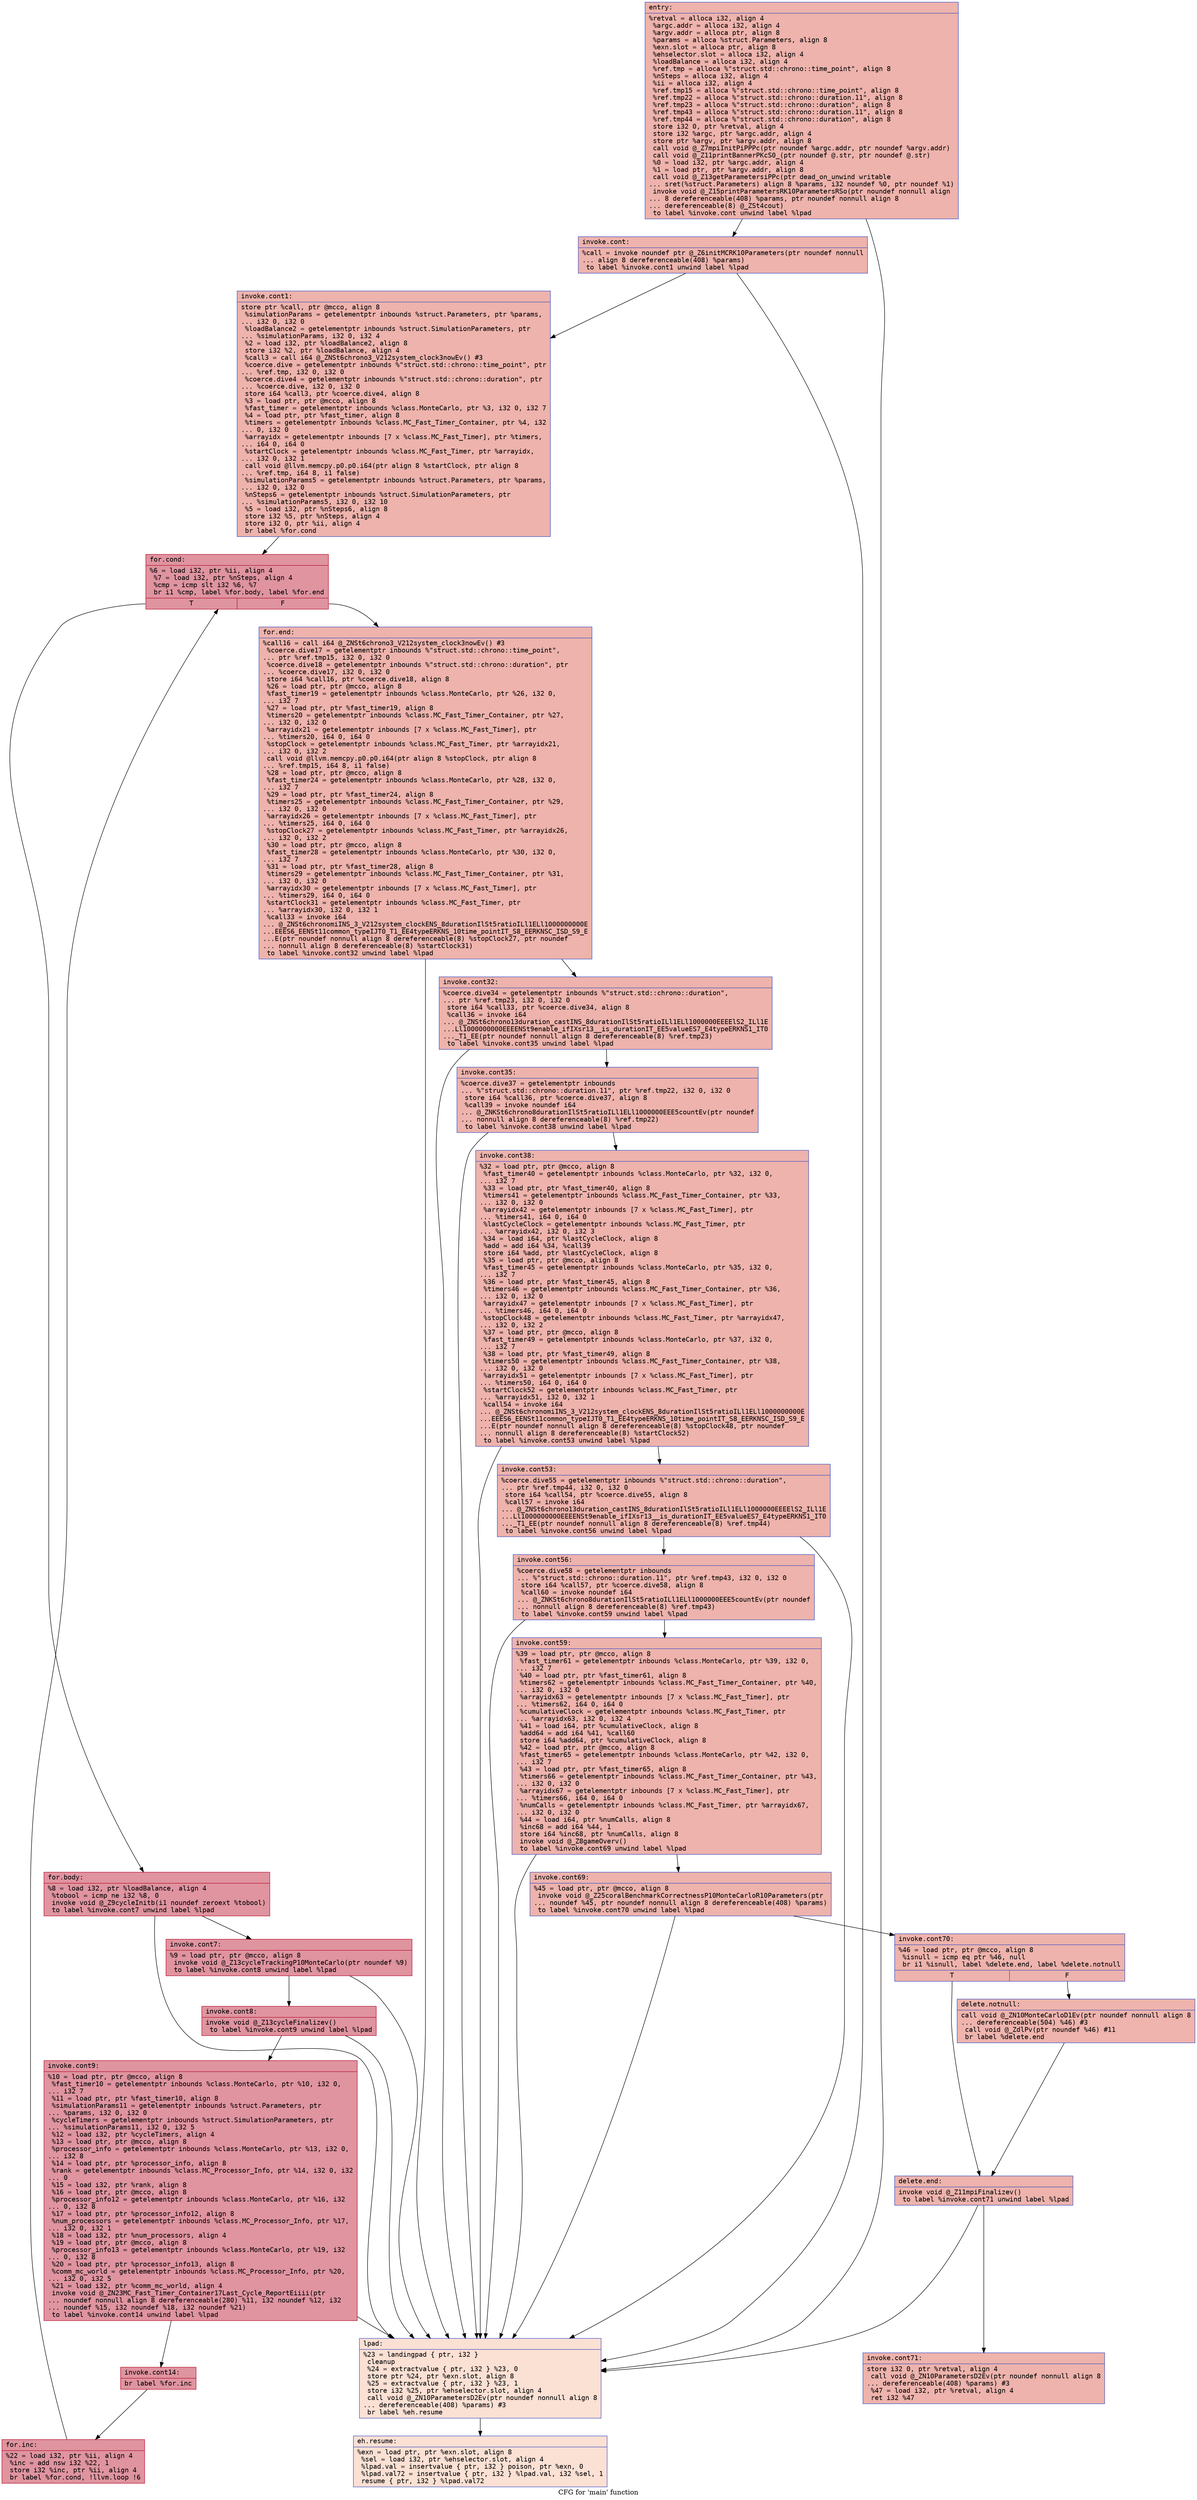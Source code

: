 digraph "CFG for 'main' function" {
	label="CFG for 'main' function";

	Node0x5617e7cdd3d0 [shape=record,color="#3d50c3ff", style=filled, fillcolor="#d6524470" fontname="Courier",label="{entry:\l|  %retval = alloca i32, align 4\l  %argc.addr = alloca i32, align 4\l  %argv.addr = alloca ptr, align 8\l  %params = alloca %struct.Parameters, align 8\l  %exn.slot = alloca ptr, align 8\l  %ehselector.slot = alloca i32, align 4\l  %loadBalance = alloca i32, align 4\l  %ref.tmp = alloca %\"struct.std::chrono::time_point\", align 8\l  %nSteps = alloca i32, align 4\l  %ii = alloca i32, align 4\l  %ref.tmp15 = alloca %\"struct.std::chrono::time_point\", align 8\l  %ref.tmp22 = alloca %\"struct.std::chrono::duration.11\", align 8\l  %ref.tmp23 = alloca %\"struct.std::chrono::duration\", align 8\l  %ref.tmp43 = alloca %\"struct.std::chrono::duration.11\", align 8\l  %ref.tmp44 = alloca %\"struct.std::chrono::duration\", align 8\l  store i32 0, ptr %retval, align 4\l  store i32 %argc, ptr %argc.addr, align 4\l  store ptr %argv, ptr %argv.addr, align 8\l  call void @_Z7mpiInitPiPPPc(ptr noundef %argc.addr, ptr noundef %argv.addr)\l  call void @_Z11printBannerPKcS0_(ptr noundef @.str, ptr noundef @.str)\l  %0 = load i32, ptr %argc.addr, align 4\l  %1 = load ptr, ptr %argv.addr, align 8\l  call void @_Z13getParametersiPPc(ptr dead_on_unwind writable\l... sret(%struct.Parameters) align 8 %params, i32 noundef %0, ptr noundef %1)\l  invoke void @_Z15printParametersRK10ParametersRSo(ptr noundef nonnull align\l... 8 dereferenceable(408) %params, ptr noundef nonnull align 8\l... dereferenceable(8) @_ZSt4cout)\l          to label %invoke.cont unwind label %lpad\l}"];
	Node0x5617e7cdd3d0 -> Node0x5617e7cdf130[tooltip="entry -> invoke.cont\nProbability 100.00%" ];
	Node0x5617e7cdd3d0 -> Node0x5617e7cdf1e0[tooltip="entry -> lpad\nProbability 0.00%" ];
	Node0x5617e7cdf130 [shape=record,color="#3d50c3ff", style=filled, fillcolor="#d6524470" fontname="Courier",label="{invoke.cont:\l|  %call = invoke noundef ptr @_Z6initMCRK10Parameters(ptr noundef nonnull\l... align 8 dereferenceable(408) %params)\l          to label %invoke.cont1 unwind label %lpad\l}"];
	Node0x5617e7cdf130 -> Node0x5617e7cdf530[tooltip="invoke.cont -> invoke.cont1\nProbability 100.00%" ];
	Node0x5617e7cdf130 -> Node0x5617e7cdf1e0[tooltip="invoke.cont -> lpad\nProbability 0.00%" ];
	Node0x5617e7cdf530 [shape=record,color="#3d50c3ff", style=filled, fillcolor="#d6524470" fontname="Courier",label="{invoke.cont1:\l|  store ptr %call, ptr @mcco, align 8\l  %simulationParams = getelementptr inbounds %struct.Parameters, ptr %params,\l... i32 0, i32 0\l  %loadBalance2 = getelementptr inbounds %struct.SimulationParameters, ptr\l... %simulationParams, i32 0, i32 4\l  %2 = load i32, ptr %loadBalance2, align 8\l  store i32 %2, ptr %loadBalance, align 4\l  %call3 = call i64 @_ZNSt6chrono3_V212system_clock3nowEv() #3\l  %coerce.dive = getelementptr inbounds %\"struct.std::chrono::time_point\", ptr\l... %ref.tmp, i32 0, i32 0\l  %coerce.dive4 = getelementptr inbounds %\"struct.std::chrono::duration\", ptr\l... %coerce.dive, i32 0, i32 0\l  store i64 %call3, ptr %coerce.dive4, align 8\l  %3 = load ptr, ptr @mcco, align 8\l  %fast_timer = getelementptr inbounds %class.MonteCarlo, ptr %3, i32 0, i32 7\l  %4 = load ptr, ptr %fast_timer, align 8\l  %timers = getelementptr inbounds %class.MC_Fast_Timer_Container, ptr %4, i32\l... 0, i32 0\l  %arrayidx = getelementptr inbounds [7 x %class.MC_Fast_Timer], ptr %timers,\l... i64 0, i64 0\l  %startClock = getelementptr inbounds %class.MC_Fast_Timer, ptr %arrayidx,\l... i32 0, i32 1\l  call void @llvm.memcpy.p0.p0.i64(ptr align 8 %startClock, ptr align 8\l... %ref.tmp, i64 8, i1 false)\l  %simulationParams5 = getelementptr inbounds %struct.Parameters, ptr %params,\l... i32 0, i32 0\l  %nSteps6 = getelementptr inbounds %struct.SimulationParameters, ptr\l... %simulationParams5, i32 0, i32 10\l  %5 = load i32, ptr %nSteps6, align 8\l  store i32 %5, ptr %nSteps, align 4\l  store i32 0, ptr %ii, align 4\l  br label %for.cond\l}"];
	Node0x5617e7cdf530 -> Node0x5617e7ce1f20[tooltip="invoke.cont1 -> for.cond\nProbability 100.00%" ];
	Node0x5617e7ce1f20 [shape=record,color="#b70d28ff", style=filled, fillcolor="#b70d2870" fontname="Courier",label="{for.cond:\l|  %6 = load i32, ptr %ii, align 4\l  %7 = load i32, ptr %nSteps, align 4\l  %cmp = icmp slt i32 %6, %7\l  br i1 %cmp, label %for.body, label %for.end\l|{<s0>T|<s1>F}}"];
	Node0x5617e7ce1f20:s0 -> Node0x5617e7ce21f0[tooltip="for.cond -> for.body\nProbability 96.88%" ];
	Node0x5617e7ce1f20:s1 -> Node0x5617e7ce2240[tooltip="for.cond -> for.end\nProbability 3.12%" ];
	Node0x5617e7ce21f0 [shape=record,color="#b70d28ff", style=filled, fillcolor="#b70d2870" fontname="Courier",label="{for.body:\l|  %8 = load i32, ptr %loadBalance, align 4\l  %tobool = icmp ne i32 %8, 0\l  invoke void @_Z9cycleInitb(i1 noundef zeroext %tobool)\l          to label %invoke.cont7 unwind label %lpad\l}"];
	Node0x5617e7ce21f0 -> Node0x5617e7ce2540[tooltip="for.body -> invoke.cont7\nProbability 100.00%" ];
	Node0x5617e7ce21f0 -> Node0x5617e7cdf1e0[tooltip="for.body -> lpad\nProbability 0.00%" ];
	Node0x5617e7ce2540 [shape=record,color="#b70d28ff", style=filled, fillcolor="#b70d2870" fontname="Courier",label="{invoke.cont7:\l|  %9 = load ptr, ptr @mcco, align 8\l  invoke void @_Z13cycleTrackingP10MonteCarlo(ptr noundef %9)\l          to label %invoke.cont8 unwind label %lpad\l}"];
	Node0x5617e7ce2540 -> Node0x5617e7ce28a0[tooltip="invoke.cont7 -> invoke.cont8\nProbability 100.00%" ];
	Node0x5617e7ce2540 -> Node0x5617e7cdf1e0[tooltip="invoke.cont7 -> lpad\nProbability 0.00%" ];
	Node0x5617e7ce28a0 [shape=record,color="#b70d28ff", style=filled, fillcolor="#b70d2870" fontname="Courier",label="{invoke.cont8:\l|  invoke void @_Z13cycleFinalizev()\l          to label %invoke.cont9 unwind label %lpad\l}"];
	Node0x5617e7ce28a0 -> Node0x5617e7ce2b60[tooltip="invoke.cont8 -> invoke.cont9\nProbability 100.00%" ];
	Node0x5617e7ce28a0 -> Node0x5617e7cdf1e0[tooltip="invoke.cont8 -> lpad\nProbability 0.00%" ];
	Node0x5617e7ce2b60 [shape=record,color="#b70d28ff", style=filled, fillcolor="#b70d2870" fontname="Courier",label="{invoke.cont9:\l|  %10 = load ptr, ptr @mcco, align 8\l  %fast_timer10 = getelementptr inbounds %class.MonteCarlo, ptr %10, i32 0,\l... i32 7\l  %11 = load ptr, ptr %fast_timer10, align 8\l  %simulationParams11 = getelementptr inbounds %struct.Parameters, ptr\l... %params, i32 0, i32 0\l  %cycleTimers = getelementptr inbounds %struct.SimulationParameters, ptr\l... %simulationParams11, i32 0, i32 5\l  %12 = load i32, ptr %cycleTimers, align 4\l  %13 = load ptr, ptr @mcco, align 8\l  %processor_info = getelementptr inbounds %class.MonteCarlo, ptr %13, i32 0,\l... i32 8\l  %14 = load ptr, ptr %processor_info, align 8\l  %rank = getelementptr inbounds %class.MC_Processor_Info, ptr %14, i32 0, i32\l... 0\l  %15 = load i32, ptr %rank, align 8\l  %16 = load ptr, ptr @mcco, align 8\l  %processor_info12 = getelementptr inbounds %class.MonteCarlo, ptr %16, i32\l... 0, i32 8\l  %17 = load ptr, ptr %processor_info12, align 8\l  %num_processors = getelementptr inbounds %class.MC_Processor_Info, ptr %17,\l... i32 0, i32 1\l  %18 = load i32, ptr %num_processors, align 4\l  %19 = load ptr, ptr @mcco, align 8\l  %processor_info13 = getelementptr inbounds %class.MonteCarlo, ptr %19, i32\l... 0, i32 8\l  %20 = load ptr, ptr %processor_info13, align 8\l  %comm_mc_world = getelementptr inbounds %class.MC_Processor_Info, ptr %20,\l... i32 0, i32 5\l  %21 = load i32, ptr %comm_mc_world, align 4\l  invoke void @_ZN23MC_Fast_Timer_Container17Last_Cycle_ReportEiiii(ptr\l... noundef nonnull align 8 dereferenceable(280) %11, i32 noundef %12, i32\l... noundef %15, i32 noundef %18, i32 noundef %21)\l          to label %invoke.cont14 unwind label %lpad\l}"];
	Node0x5617e7ce2b60 -> Node0x5617e7ce4320[tooltip="invoke.cont9 -> invoke.cont14\nProbability 100.00%" ];
	Node0x5617e7ce2b60 -> Node0x5617e7cdf1e0[tooltip="invoke.cont9 -> lpad\nProbability 0.00%" ];
	Node0x5617e7ce4320 [shape=record,color="#b70d28ff", style=filled, fillcolor="#b70d2870" fontname="Courier",label="{invoke.cont14:\l|  br label %for.inc\l}"];
	Node0x5617e7ce4320 -> Node0x5617e7ce4710[tooltip="invoke.cont14 -> for.inc\nProbability 100.00%" ];
	Node0x5617e7ce4710 [shape=record,color="#b70d28ff", style=filled, fillcolor="#b70d2870" fontname="Courier",label="{for.inc:\l|  %22 = load i32, ptr %ii, align 4\l  %inc = add nsw i32 %22, 1\l  store i32 %inc, ptr %ii, align 4\l  br label %for.cond, !llvm.loop !6\l}"];
	Node0x5617e7ce4710 -> Node0x5617e7ce1f20[tooltip="for.inc -> for.cond\nProbability 100.00%" ];
	Node0x5617e7cdf1e0 [shape=record,color="#3d50c3ff", style=filled, fillcolor="#f7b99e70" fontname="Courier",label="{lpad:\l|  %23 = landingpad \{ ptr, i32 \}\l          cleanup\l  %24 = extractvalue \{ ptr, i32 \} %23, 0\l  store ptr %24, ptr %exn.slot, align 8\l  %25 = extractvalue \{ ptr, i32 \} %23, 1\l  store i32 %25, ptr %ehselector.slot, align 4\l  call void @_ZN10ParametersD2Ev(ptr noundef nonnull align 8\l... dereferenceable(408) %params) #3\l  br label %eh.resume\l}"];
	Node0x5617e7cdf1e0 -> Node0x5617e7ce5960[tooltip="lpad -> eh.resume\nProbability 100.00%" ];
	Node0x5617e7ce2240 [shape=record,color="#3d50c3ff", style=filled, fillcolor="#d6524470" fontname="Courier",label="{for.end:\l|  %call16 = call i64 @_ZNSt6chrono3_V212system_clock3nowEv() #3\l  %coerce.dive17 = getelementptr inbounds %\"struct.std::chrono::time_point\",\l... ptr %ref.tmp15, i32 0, i32 0\l  %coerce.dive18 = getelementptr inbounds %\"struct.std::chrono::duration\", ptr\l... %coerce.dive17, i32 0, i32 0\l  store i64 %call16, ptr %coerce.dive18, align 8\l  %26 = load ptr, ptr @mcco, align 8\l  %fast_timer19 = getelementptr inbounds %class.MonteCarlo, ptr %26, i32 0,\l... i32 7\l  %27 = load ptr, ptr %fast_timer19, align 8\l  %timers20 = getelementptr inbounds %class.MC_Fast_Timer_Container, ptr %27,\l... i32 0, i32 0\l  %arrayidx21 = getelementptr inbounds [7 x %class.MC_Fast_Timer], ptr\l... %timers20, i64 0, i64 0\l  %stopClock = getelementptr inbounds %class.MC_Fast_Timer, ptr %arrayidx21,\l... i32 0, i32 2\l  call void @llvm.memcpy.p0.p0.i64(ptr align 8 %stopClock, ptr align 8\l... %ref.tmp15, i64 8, i1 false)\l  %28 = load ptr, ptr @mcco, align 8\l  %fast_timer24 = getelementptr inbounds %class.MonteCarlo, ptr %28, i32 0,\l... i32 7\l  %29 = load ptr, ptr %fast_timer24, align 8\l  %timers25 = getelementptr inbounds %class.MC_Fast_Timer_Container, ptr %29,\l... i32 0, i32 0\l  %arrayidx26 = getelementptr inbounds [7 x %class.MC_Fast_Timer], ptr\l... %timers25, i64 0, i64 0\l  %stopClock27 = getelementptr inbounds %class.MC_Fast_Timer, ptr %arrayidx26,\l... i32 0, i32 2\l  %30 = load ptr, ptr @mcco, align 8\l  %fast_timer28 = getelementptr inbounds %class.MonteCarlo, ptr %30, i32 0,\l... i32 7\l  %31 = load ptr, ptr %fast_timer28, align 8\l  %timers29 = getelementptr inbounds %class.MC_Fast_Timer_Container, ptr %31,\l... i32 0, i32 0\l  %arrayidx30 = getelementptr inbounds [7 x %class.MC_Fast_Timer], ptr\l... %timers29, i64 0, i64 0\l  %startClock31 = getelementptr inbounds %class.MC_Fast_Timer, ptr\l... %arrayidx30, i32 0, i32 1\l  %call33 = invoke i64\l... @_ZNSt6chronomiINS_3_V212system_clockENS_8durationIlSt5ratioILl1ELl1000000000E\l...EEES6_EENSt11common_typeIJT0_T1_EE4typeERKNS_10time_pointIT_S8_EERKNSC_ISD_S9_E\l...E(ptr noundef nonnull align 8 dereferenceable(8) %stopClock27, ptr noundef\l... nonnull align 8 dereferenceable(8) %startClock31)\l          to label %invoke.cont32 unwind label %lpad\l}"];
	Node0x5617e7ce2240 -> Node0x5617e7ce6e70[tooltip="for.end -> invoke.cont32\nProbability 100.00%" ];
	Node0x5617e7ce2240 -> Node0x5617e7cdf1e0[tooltip="for.end -> lpad\nProbability 0.00%" ];
	Node0x5617e7ce6e70 [shape=record,color="#3d50c3ff", style=filled, fillcolor="#d6524470" fontname="Courier",label="{invoke.cont32:\l|  %coerce.dive34 = getelementptr inbounds %\"struct.std::chrono::duration\",\l... ptr %ref.tmp23, i32 0, i32 0\l  store i64 %call33, ptr %coerce.dive34, align 8\l  %call36 = invoke i64\l... @_ZNSt6chrono13duration_castINS_8durationIlSt5ratioILl1ELl1000000EEEElS2_ILl1E\l...Ll1000000000EEEENSt9enable_ifIXsr13__is_durationIT_EE5valueES7_E4typeERKNS1_IT0\l..._T1_EE(ptr noundef nonnull align 8 dereferenceable(8) %ref.tmp23)\l          to label %invoke.cont35 unwind label %lpad\l}"];
	Node0x5617e7ce6e70 -> Node0x5617e7ce7360[tooltip="invoke.cont32 -> invoke.cont35\nProbability 100.00%" ];
	Node0x5617e7ce6e70 -> Node0x5617e7cdf1e0[tooltip="invoke.cont32 -> lpad\nProbability 0.00%" ];
	Node0x5617e7ce7360 [shape=record,color="#3d50c3ff", style=filled, fillcolor="#d6524470" fontname="Courier",label="{invoke.cont35:\l|  %coerce.dive37 = getelementptr inbounds\l... %\"struct.std::chrono::duration.11\", ptr %ref.tmp22, i32 0, i32 0\l  store i64 %call36, ptr %coerce.dive37, align 8\l  %call39 = invoke noundef i64\l... @_ZNKSt6chrono8durationIlSt5ratioILl1ELl1000000EEE5countEv(ptr noundef\l... nonnull align 8 dereferenceable(8) %ref.tmp22)\l          to label %invoke.cont38 unwind label %lpad\l}"];
	Node0x5617e7ce7360 -> Node0x5617e7ce7880[tooltip="invoke.cont35 -> invoke.cont38\nProbability 100.00%" ];
	Node0x5617e7ce7360 -> Node0x5617e7cdf1e0[tooltip="invoke.cont35 -> lpad\nProbability 0.00%" ];
	Node0x5617e7ce7880 [shape=record,color="#3d50c3ff", style=filled, fillcolor="#d6524470" fontname="Courier",label="{invoke.cont38:\l|  %32 = load ptr, ptr @mcco, align 8\l  %fast_timer40 = getelementptr inbounds %class.MonteCarlo, ptr %32, i32 0,\l... i32 7\l  %33 = load ptr, ptr %fast_timer40, align 8\l  %timers41 = getelementptr inbounds %class.MC_Fast_Timer_Container, ptr %33,\l... i32 0, i32 0\l  %arrayidx42 = getelementptr inbounds [7 x %class.MC_Fast_Timer], ptr\l... %timers41, i64 0, i64 0\l  %lastCycleClock = getelementptr inbounds %class.MC_Fast_Timer, ptr\l... %arrayidx42, i32 0, i32 3\l  %34 = load i64, ptr %lastCycleClock, align 8\l  %add = add i64 %34, %call39\l  store i64 %add, ptr %lastCycleClock, align 8\l  %35 = load ptr, ptr @mcco, align 8\l  %fast_timer45 = getelementptr inbounds %class.MonteCarlo, ptr %35, i32 0,\l... i32 7\l  %36 = load ptr, ptr %fast_timer45, align 8\l  %timers46 = getelementptr inbounds %class.MC_Fast_Timer_Container, ptr %36,\l... i32 0, i32 0\l  %arrayidx47 = getelementptr inbounds [7 x %class.MC_Fast_Timer], ptr\l... %timers46, i64 0, i64 0\l  %stopClock48 = getelementptr inbounds %class.MC_Fast_Timer, ptr %arrayidx47,\l... i32 0, i32 2\l  %37 = load ptr, ptr @mcco, align 8\l  %fast_timer49 = getelementptr inbounds %class.MonteCarlo, ptr %37, i32 0,\l... i32 7\l  %38 = load ptr, ptr %fast_timer49, align 8\l  %timers50 = getelementptr inbounds %class.MC_Fast_Timer_Container, ptr %38,\l... i32 0, i32 0\l  %arrayidx51 = getelementptr inbounds [7 x %class.MC_Fast_Timer], ptr\l... %timers50, i64 0, i64 0\l  %startClock52 = getelementptr inbounds %class.MC_Fast_Timer, ptr\l... %arrayidx51, i32 0, i32 1\l  %call54 = invoke i64\l... @_ZNSt6chronomiINS_3_V212system_clockENS_8durationIlSt5ratioILl1ELl1000000000E\l...EEES6_EENSt11common_typeIJT0_T1_EE4typeERKNS_10time_pointIT_S8_EERKNSC_ISD_S9_E\l...E(ptr noundef nonnull align 8 dereferenceable(8) %stopClock48, ptr noundef\l... nonnull align 8 dereferenceable(8) %startClock52)\l          to label %invoke.cont53 unwind label %lpad\l}"];
	Node0x5617e7ce7880 -> Node0x5617e7ce7830[tooltip="invoke.cont38 -> invoke.cont53\nProbability 100.00%" ];
	Node0x5617e7ce7880 -> Node0x5617e7cdf1e0[tooltip="invoke.cont38 -> lpad\nProbability 0.00%" ];
	Node0x5617e7ce7830 [shape=record,color="#3d50c3ff", style=filled, fillcolor="#d6524470" fontname="Courier",label="{invoke.cont53:\l|  %coerce.dive55 = getelementptr inbounds %\"struct.std::chrono::duration\",\l... ptr %ref.tmp44, i32 0, i32 0\l  store i64 %call54, ptr %coerce.dive55, align 8\l  %call57 = invoke i64\l... @_ZNSt6chrono13duration_castINS_8durationIlSt5ratioILl1ELl1000000EEEElS2_ILl1E\l...Ll1000000000EEEENSt9enable_ifIXsr13__is_durationIT_EE5valueES7_E4typeERKNS1_IT0\l..._T1_EE(ptr noundef nonnull align 8 dereferenceable(8) %ref.tmp44)\l          to label %invoke.cont56 unwind label %lpad\l}"];
	Node0x5617e7ce7830 -> Node0x5617e7ce97c0[tooltip="invoke.cont53 -> invoke.cont56\nProbability 100.00%" ];
	Node0x5617e7ce7830 -> Node0x5617e7cdf1e0[tooltip="invoke.cont53 -> lpad\nProbability 0.00%" ];
	Node0x5617e7ce97c0 [shape=record,color="#3d50c3ff", style=filled, fillcolor="#d6524470" fontname="Courier",label="{invoke.cont56:\l|  %coerce.dive58 = getelementptr inbounds\l... %\"struct.std::chrono::duration.11\", ptr %ref.tmp43, i32 0, i32 0\l  store i64 %call57, ptr %coerce.dive58, align 8\l  %call60 = invoke noundef i64\l... @_ZNKSt6chrono8durationIlSt5ratioILl1ELl1000000EEE5countEv(ptr noundef\l... nonnull align 8 dereferenceable(8) %ref.tmp43)\l          to label %invoke.cont59 unwind label %lpad\l}"];
	Node0x5617e7ce97c0 -> Node0x5617e7ce9b50[tooltip="invoke.cont56 -> invoke.cont59\nProbability 100.00%" ];
	Node0x5617e7ce97c0 -> Node0x5617e7cdf1e0[tooltip="invoke.cont56 -> lpad\nProbability 0.00%" ];
	Node0x5617e7ce9b50 [shape=record,color="#3d50c3ff", style=filled, fillcolor="#d6524470" fontname="Courier",label="{invoke.cont59:\l|  %39 = load ptr, ptr @mcco, align 8\l  %fast_timer61 = getelementptr inbounds %class.MonteCarlo, ptr %39, i32 0,\l... i32 7\l  %40 = load ptr, ptr %fast_timer61, align 8\l  %timers62 = getelementptr inbounds %class.MC_Fast_Timer_Container, ptr %40,\l... i32 0, i32 0\l  %arrayidx63 = getelementptr inbounds [7 x %class.MC_Fast_Timer], ptr\l... %timers62, i64 0, i64 0\l  %cumulativeClock = getelementptr inbounds %class.MC_Fast_Timer, ptr\l... %arrayidx63, i32 0, i32 4\l  %41 = load i64, ptr %cumulativeClock, align 8\l  %add64 = add i64 %41, %call60\l  store i64 %add64, ptr %cumulativeClock, align 8\l  %42 = load ptr, ptr @mcco, align 8\l  %fast_timer65 = getelementptr inbounds %class.MonteCarlo, ptr %42, i32 0,\l... i32 7\l  %43 = load ptr, ptr %fast_timer65, align 8\l  %timers66 = getelementptr inbounds %class.MC_Fast_Timer_Container, ptr %43,\l... i32 0, i32 0\l  %arrayidx67 = getelementptr inbounds [7 x %class.MC_Fast_Timer], ptr\l... %timers66, i64 0, i64 0\l  %numCalls = getelementptr inbounds %class.MC_Fast_Timer, ptr %arrayidx67,\l... i32 0, i32 0\l  %44 = load i64, ptr %numCalls, align 8\l  %inc68 = add i64 %44, 1\l  store i64 %inc68, ptr %numCalls, align 8\l  invoke void @_Z8gameOverv()\l          to label %invoke.cont69 unwind label %lpad\l}"];
	Node0x5617e7ce9b50 -> Node0x5617e7ce9b00[tooltip="invoke.cont59 -> invoke.cont69\nProbability 100.00%" ];
	Node0x5617e7ce9b50 -> Node0x5617e7cdf1e0[tooltip="invoke.cont59 -> lpad\nProbability 0.00%" ];
	Node0x5617e7ce9b00 [shape=record,color="#3d50c3ff", style=filled, fillcolor="#d6524470" fontname="Courier",label="{invoke.cont69:\l|  %45 = load ptr, ptr @mcco, align 8\l  invoke void @_Z25coralBenchmarkCorrectnessP10MonteCarloR10Parameters(ptr\l... noundef %45, ptr noundef nonnull align 8 dereferenceable(408) %params)\l          to label %invoke.cont70 unwind label %lpad\l}"];
	Node0x5617e7ce9b00 -> Node0x5617e7ceb360[tooltip="invoke.cont69 -> invoke.cont70\nProbability 100.00%" ];
	Node0x5617e7ce9b00 -> Node0x5617e7cdf1e0[tooltip="invoke.cont69 -> lpad\nProbability 0.00%" ];
	Node0x5617e7ceb360 [shape=record,color="#3d50c3ff", style=filled, fillcolor="#d6524470" fontname="Courier",label="{invoke.cont70:\l|  %46 = load ptr, ptr @mcco, align 8\l  %isnull = icmp eq ptr %46, null\l  br i1 %isnull, label %delete.end, label %delete.notnull\l|{<s0>T|<s1>F}}"];
	Node0x5617e7ceb360:s0 -> Node0x5617e7ceb7a0[tooltip="invoke.cont70 -> delete.end\nProbability 37.50%" ];
	Node0x5617e7ceb360:s1 -> Node0x5617e7ceb820[tooltip="invoke.cont70 -> delete.notnull\nProbability 62.50%" ];
	Node0x5617e7ceb820 [shape=record,color="#3d50c3ff", style=filled, fillcolor="#d8564670" fontname="Courier",label="{delete.notnull:\l|  call void @_ZN10MonteCarloD1Ev(ptr noundef nonnull align 8\l... dereferenceable(504) %46) #3\l  call void @_ZdlPv(ptr noundef %46) #11\l  br label %delete.end\l}"];
	Node0x5617e7ceb820 -> Node0x5617e7ceb7a0[tooltip="delete.notnull -> delete.end\nProbability 100.00%" ];
	Node0x5617e7ceb7a0 [shape=record,color="#3d50c3ff", style=filled, fillcolor="#d6524470" fontname="Courier",label="{delete.end:\l|  invoke void @_Z11mpiFinalizev()\l          to label %invoke.cont71 unwind label %lpad\l}"];
	Node0x5617e7ceb7a0 -> Node0x5617e7cebda0[tooltip="delete.end -> invoke.cont71\nProbability 100.00%" ];
	Node0x5617e7ceb7a0 -> Node0x5617e7cdf1e0[tooltip="delete.end -> lpad\nProbability 0.00%" ];
	Node0x5617e7cebda0 [shape=record,color="#3d50c3ff", style=filled, fillcolor="#d6524470" fontname="Courier",label="{invoke.cont71:\l|  store i32 0, ptr %retval, align 4\l  call void @_ZN10ParametersD2Ev(ptr noundef nonnull align 8\l... dereferenceable(408) %params) #3\l  %47 = load i32, ptr %retval, align 4\l  ret i32 %47\l}"];
	Node0x5617e7ce5960 [shape=record,color="#3d50c3ff", style=filled, fillcolor="#f7b99e70" fontname="Courier",label="{eh.resume:\l|  %exn = load ptr, ptr %exn.slot, align 8\l  %sel = load i32, ptr %ehselector.slot, align 4\l  %lpad.val = insertvalue \{ ptr, i32 \} poison, ptr %exn, 0\l  %lpad.val72 = insertvalue \{ ptr, i32 \} %lpad.val, i32 %sel, 1\l  resume \{ ptr, i32 \} %lpad.val72\l}"];
}
